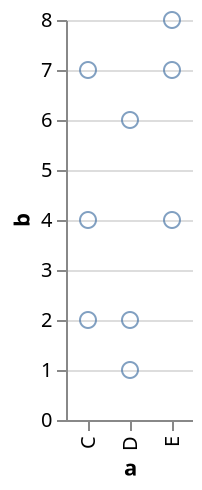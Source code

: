 {
    "$schema": "https://vega.github.io/schema/vega/v3.0.json",
    "autosize": "pad",
    "padding": 5,
    "encode": {
        "update": {
            "fill": {
                "value": "transparent"
            }
        }
    },
    "data": [
        {
            "name": "source_0",
            "values": [
                {
                    "a": "C",
                    "b": 2
                },
                {
                    "a": "C",
                    "b": 7
                },
                {
                    "a": "C",
                    "b": 4
                },
                {
                    "a": "D",
                    "b": 1
                },
                {
                    "a": "D",
                    "b": 2
                },
                {
                    "a": "D",
                    "b": 6
                },
                {
                    "a": "E",
                    "b": 8
                },
                {
                    "a": "E",
                    "b": 4
                },
                {
                    "a": "E",
                    "b": 7
                }
            ]
        },
        {
            "name": "data_0",
            "source": "source_0",
            "transform": [
                {
                    "type": "formula",
                    "expr": "toNumber(datum[\"b\"])",
                    "as": "b"
                },
                {
                    "type": "filter",
                    "expr": "datum[\"b\"] !== null && !isNaN(datum[\"b\"])"
                }
            ]
        }
    ],
    "signals": [
        {
            "name": "width",
            "update": "plotname_width"
        },
        {
            "name": "height",
            "update": "plotname_height"
        },
        {
            "name": "plotname_x_step",
            "value": 21
        },
        {
            "name": "plotname_width",
            "update": "bandspace(domain('plotname_x').length, 1, 0.5) * plotname_x_step"
        },
        {
            "name": "plotname_height",
            "update": "200"
        }
    ],
    "marks": [
        {
            "name": "plotname_marks",
            "type": "symbol",
            "role": "point",
            "from": {
                "data": "data_0"
            },
            "encode": {
                "update": {
                    "x": {
                        "scale": "plotname_x",
                        "field": "a"
                    },
                    "y": {
                        "scale": "plotname_y",
                        "field": "b"
                    },
                    "stroke": {
                        "value": "#4c78a8"
                    },
                    "fill": {
                        "value": "transparent"
                    },
                    "opacity": {
                        "value": 0.7
                    }
                }
            }
        }
    ],
    "scales": [
        {
            "name": "plotname_x",
            "type": "point",
            "domain": {
                "data": "data_0",
                "field": "a",
                "sort": true
            },
            "range": {
                "step": {
                    "signal": "plotname_x_step"
                }
            },
            "round": true,
            "padding": 0.5
        },
        {
            "name": "plotname_y",
            "type": "linear",
            "domain": {
                "data": "data_0",
                "field": "b"
            },
            "range": [
                {
                    "signal": "plotname_height"
                },
                0
            ],
            "round": true,
            "nice": true,
            "zero": true
        }
    ],
    "axes": [
        {
            "scale": "plotname_x",
            "orient": "bottom",
            "tickCount": 5,
            "title": "a",
            "zindex": 1,
            "encode": {
                "labels": {
                    "update": {
                        "angle": {
                            "value": 270
                        },
                        "align": {
                            "value": "right"
                        },
                        "baseline": {
                            "value": "middle"
                        }
                    }
                }
            }
        },
        {
            "scale": "plotname_y",
            "orient": "left",
            "title": "b",
            "zindex": 1
        },
        {
            "scale": "plotname_y",
            "domain": false,
            "grid": true,
            "labels": false,
            "orient": "left",
            "ticks": false,
            "zindex": 0,
            "gridScale": "plotname_x"
        }
    ]
}

